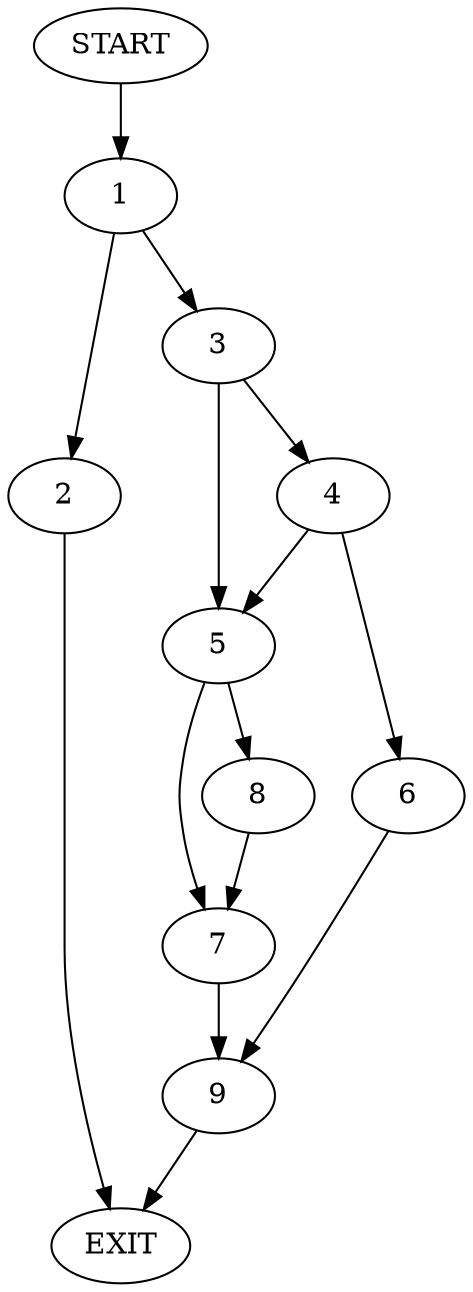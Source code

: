 digraph {
0 [label="START"]
10 [label="EXIT"]
0 -> 1
1 -> 2
1 -> 3
2 -> 10
3 -> 4
3 -> 5
4 -> 6
4 -> 5
5 -> 7
5 -> 8
6 -> 9
9 -> 10
8 -> 7
7 -> 9
}
